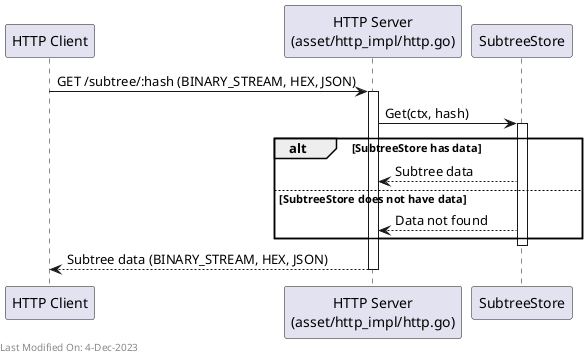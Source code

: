 @startuml
participant "HTTP Client" as Client
participant "HTTP Server\n(asset/http_impl/http.go)" as HTTPServer
participant "SubtreeStore" as Store

' GET request for a subtree in different formats
Client -> HTTPServer : GET /subtree/:hash (BINARY_STREAM, HEX, JSON)
activate HTTPServer

HTTPServer -> Store : Get(ctx, hash)
activate Store
alt SubtreeStore has data
    Store --> HTTPServer : Subtree data
else SubtreeStore does not have data
    Store --> HTTPServer : Data not found
end
deactivate Store

HTTPServer --> Client : Subtree data (BINARY_STREAM, HEX, JSON)
deactivate HTTPServer

left footer Last Modified On: 4-Dec-2023

@enduml
